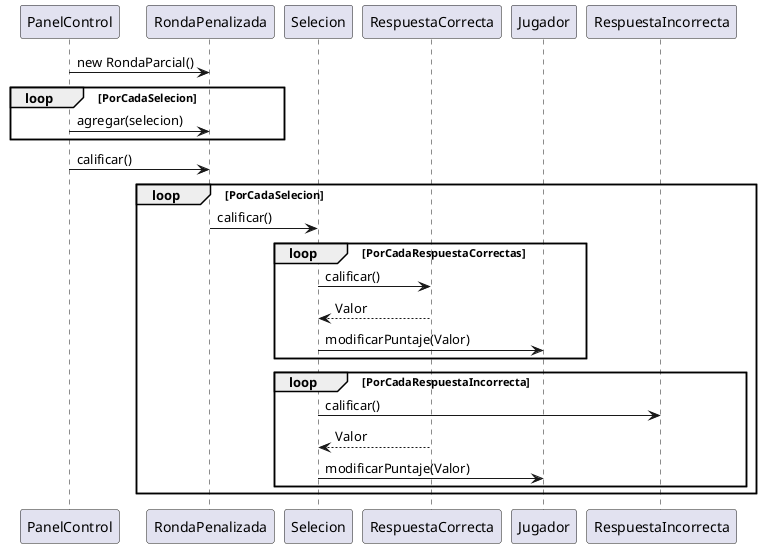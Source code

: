 @startuml

PanelControl ->RondaPenalizada: new RondaParcial()
    loop  PorCadaSelecion
    PanelControl -> RondaPenalizada:  agregar(selecion)
    end
PanelControl ->RondaPenalizada: calificar()
loop PorCadaSelecion
RondaPenalizada -> Selecion: calificar()
    loop PorCadaRespuestaCorrectas
        Selecion -> RespuestaCorrecta:calificar()
        RespuestaCorrecta --> Selecion: Valor
        Selecion -> Jugador: modificarPuntaje(Valor)
    end
    loop PorCadaRespuestaIncorrecta
           Selecion -> RespuestaIncorrecta:calificar()
           RespuestaCorrecta --> Selecion: Valor
           Selecion -> Jugador: modificarPuntaje(Valor)
           end
    end
@enduml